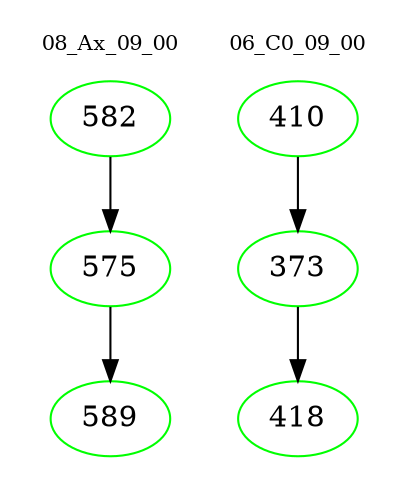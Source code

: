digraph{
subgraph cluster_0 {
color = white
label = "08_Ax_09_00";
fontsize=10;
T0_582 [label="582", color="green"]
T0_582 -> T0_575 [color="black"]
T0_575 [label="575", color="green"]
T0_575 -> T0_589 [color="black"]
T0_589 [label="589", color="green"]
}
subgraph cluster_1 {
color = white
label = "06_C0_09_00";
fontsize=10;
T1_410 [label="410", color="green"]
T1_410 -> T1_373 [color="black"]
T1_373 [label="373", color="green"]
T1_373 -> T1_418 [color="black"]
T1_418 [label="418", color="green"]
}
}
